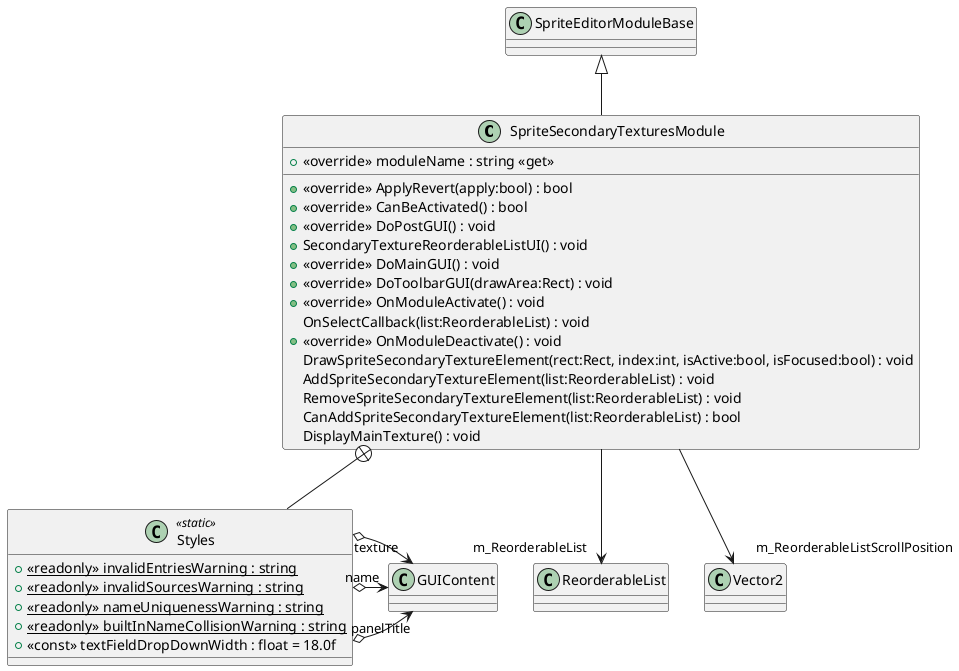 @startuml
class SpriteSecondaryTexturesModule {
    + <<override>> moduleName : string <<get>>
    + <<override>> ApplyRevert(apply:bool) : bool
    + <<override>> CanBeActivated() : bool
    + <<override>> DoPostGUI() : void
    + SecondaryTextureReorderableListUI() : void
    + <<override>> DoMainGUI() : void
    + <<override>> DoToolbarGUI(drawArea:Rect) : void
    + <<override>> OnModuleActivate() : void
    OnSelectCallback(list:ReorderableList) : void
    + <<override>> OnModuleDeactivate() : void
    DrawSpriteSecondaryTextureElement(rect:Rect, index:int, isActive:bool, isFocused:bool) : void
    AddSpriteSecondaryTextureElement(list:ReorderableList) : void
    RemoveSpriteSecondaryTextureElement(list:ReorderableList) : void
    CanAddSpriteSecondaryTextureElement(list:ReorderableList) : bool
    DisplayMainTexture() : void
}
class Styles <<static>> {
    + {static} <<readonly>> invalidEntriesWarning : string
    + {static} <<readonly>> invalidSourcesWarning : string
    + {static} <<readonly>> nameUniquenessWarning : string
    + {static} <<readonly>> builtInNameCollisionWarning : string
    + <<const>> textFieldDropDownWidth : float = 18.0f
}
SpriteEditorModuleBase <|-- SpriteSecondaryTexturesModule
SpriteSecondaryTexturesModule --> "m_ReorderableList" ReorderableList
SpriteSecondaryTexturesModule --> "m_ReorderableListScrollPosition" Vector2
SpriteSecondaryTexturesModule +-- Styles
Styles o-> "panelTitle" GUIContent
Styles o-> "name" GUIContent
Styles o-> "texture" GUIContent
@enduml
